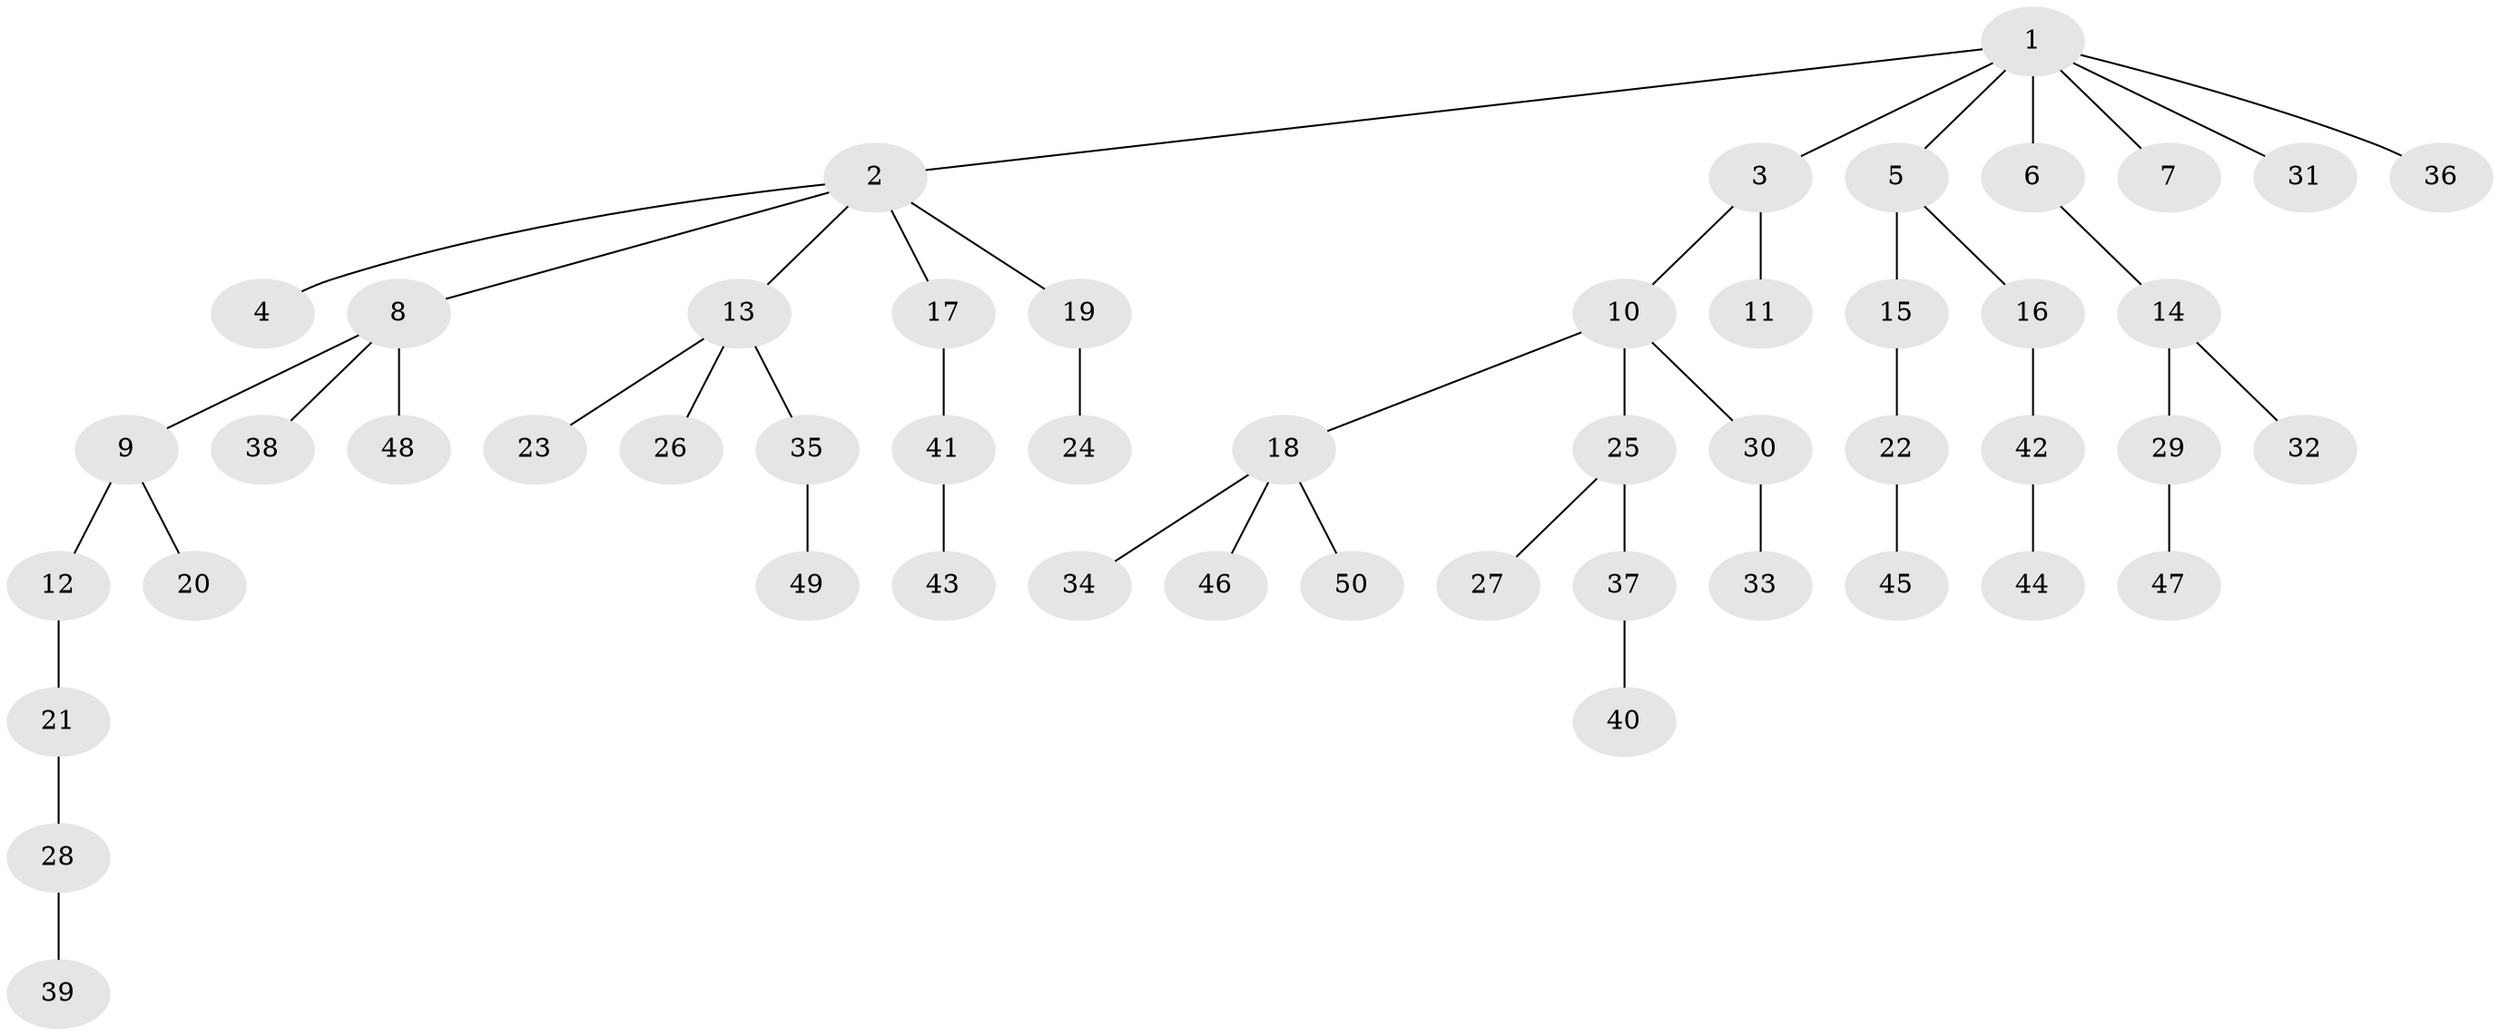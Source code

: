 // Generated by graph-tools (version 1.1) at 2025/11/02/27/25 16:11:28]
// undirected, 50 vertices, 49 edges
graph export_dot {
graph [start="1"]
  node [color=gray90,style=filled];
  1;
  2;
  3;
  4;
  5;
  6;
  7;
  8;
  9;
  10;
  11;
  12;
  13;
  14;
  15;
  16;
  17;
  18;
  19;
  20;
  21;
  22;
  23;
  24;
  25;
  26;
  27;
  28;
  29;
  30;
  31;
  32;
  33;
  34;
  35;
  36;
  37;
  38;
  39;
  40;
  41;
  42;
  43;
  44;
  45;
  46;
  47;
  48;
  49;
  50;
  1 -- 2;
  1 -- 3;
  1 -- 5;
  1 -- 6;
  1 -- 7;
  1 -- 31;
  1 -- 36;
  2 -- 4;
  2 -- 8;
  2 -- 13;
  2 -- 17;
  2 -- 19;
  3 -- 10;
  3 -- 11;
  5 -- 15;
  5 -- 16;
  6 -- 14;
  8 -- 9;
  8 -- 38;
  8 -- 48;
  9 -- 12;
  9 -- 20;
  10 -- 18;
  10 -- 25;
  10 -- 30;
  12 -- 21;
  13 -- 23;
  13 -- 26;
  13 -- 35;
  14 -- 29;
  14 -- 32;
  15 -- 22;
  16 -- 42;
  17 -- 41;
  18 -- 34;
  18 -- 46;
  18 -- 50;
  19 -- 24;
  21 -- 28;
  22 -- 45;
  25 -- 27;
  25 -- 37;
  28 -- 39;
  29 -- 47;
  30 -- 33;
  35 -- 49;
  37 -- 40;
  41 -- 43;
  42 -- 44;
}
